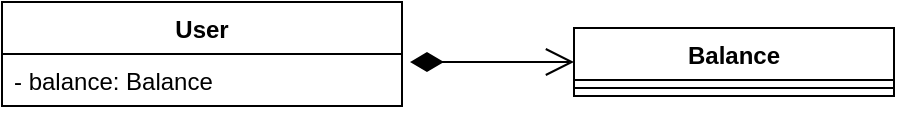 <mxfile version="11.0.1" type="device"><diagram name="Page-1" id="929967ad-93f9-6ef4-fab6-5d389245f69c"><mxGraphModel dx="1422" dy="761" grid="1" gridSize="10" guides="1" tooltips="1" connect="1" arrows="1" fold="1" page="1" pageScale="1.5" pageWidth="1169" pageHeight="826" background="none" math="0" shadow="0"><root><mxCell id="0" style=";html=1;"/><mxCell id="1" style=";html=1;" parent="0"/><mxCell id="vqAmkvU0zLsqMv53i-C6-1" value="User" style="swimlane;fontStyle=1;align=center;verticalAlign=top;childLayout=stackLayout;horizontal=1;startSize=26;horizontalStack=0;resizeParent=1;resizeParentMax=0;resizeLast=0;collapsible=1;marginBottom=0;" parent="1" vertex="1"><mxGeometry x="20" y="29" width="200" height="52" as="geometry"/></mxCell><mxCell id="vqAmkvU0zLsqMv53i-C6-2" value="- balance: Balance" style="text;strokeColor=none;fillColor=none;align=left;verticalAlign=top;spacingLeft=4;spacingRight=4;overflow=hidden;rotatable=0;points=[[0,0.5],[1,0.5]];portConstraint=eastwest;" parent="vqAmkvU0zLsqMv53i-C6-1" vertex="1"><mxGeometry y="26" width="200" height="26" as="geometry"/></mxCell><mxCell id="vqAmkvU0zLsqMv53i-C6-5" value="Balance" style="swimlane;fontStyle=1;align=center;verticalAlign=top;childLayout=stackLayout;horizontal=1;startSize=26;horizontalStack=0;resizeParent=1;resizeParentMax=0;resizeLast=0;collapsible=1;marginBottom=0;" parent="1" vertex="1"><mxGeometry x="306" y="42" width="160" height="34" as="geometry"/></mxCell><mxCell id="vqAmkvU0zLsqMv53i-C6-7" value="" style="line;strokeWidth=1;fillColor=none;align=left;verticalAlign=middle;spacingTop=-1;spacingLeft=3;spacingRight=3;rotatable=0;labelPosition=right;points=[];portConstraint=eastwest;" parent="vqAmkvU0zLsqMv53i-C6-5" vertex="1"><mxGeometry y="26" width="160" height="8" as="geometry"/></mxCell><mxCell id="zZmoI51fbkJ-MVc1UQup-4" value="" style="endArrow=open;html=1;endSize=12;startArrow=diamondThin;startSize=14;startFill=1;edgeStyle=orthogonalEdgeStyle;align=left;verticalAlign=bottom;exitX=1.02;exitY=0.154;exitDx=0;exitDy=0;exitPerimeter=0;entryX=0;entryY=0.5;entryDx=0;entryDy=0;" edge="1" parent="1" source="vqAmkvU0zLsqMv53i-C6-2" target="vqAmkvU0zLsqMv53i-C6-5"><mxGeometry x="-0.264" y="29" relative="1" as="geometry"><mxPoint x="189" y="140" as="sourcePoint"/><mxPoint x="310" y="100" as="targetPoint"/><mxPoint as="offset"/></mxGeometry></mxCell></root></mxGraphModel></diagram></mxfile>